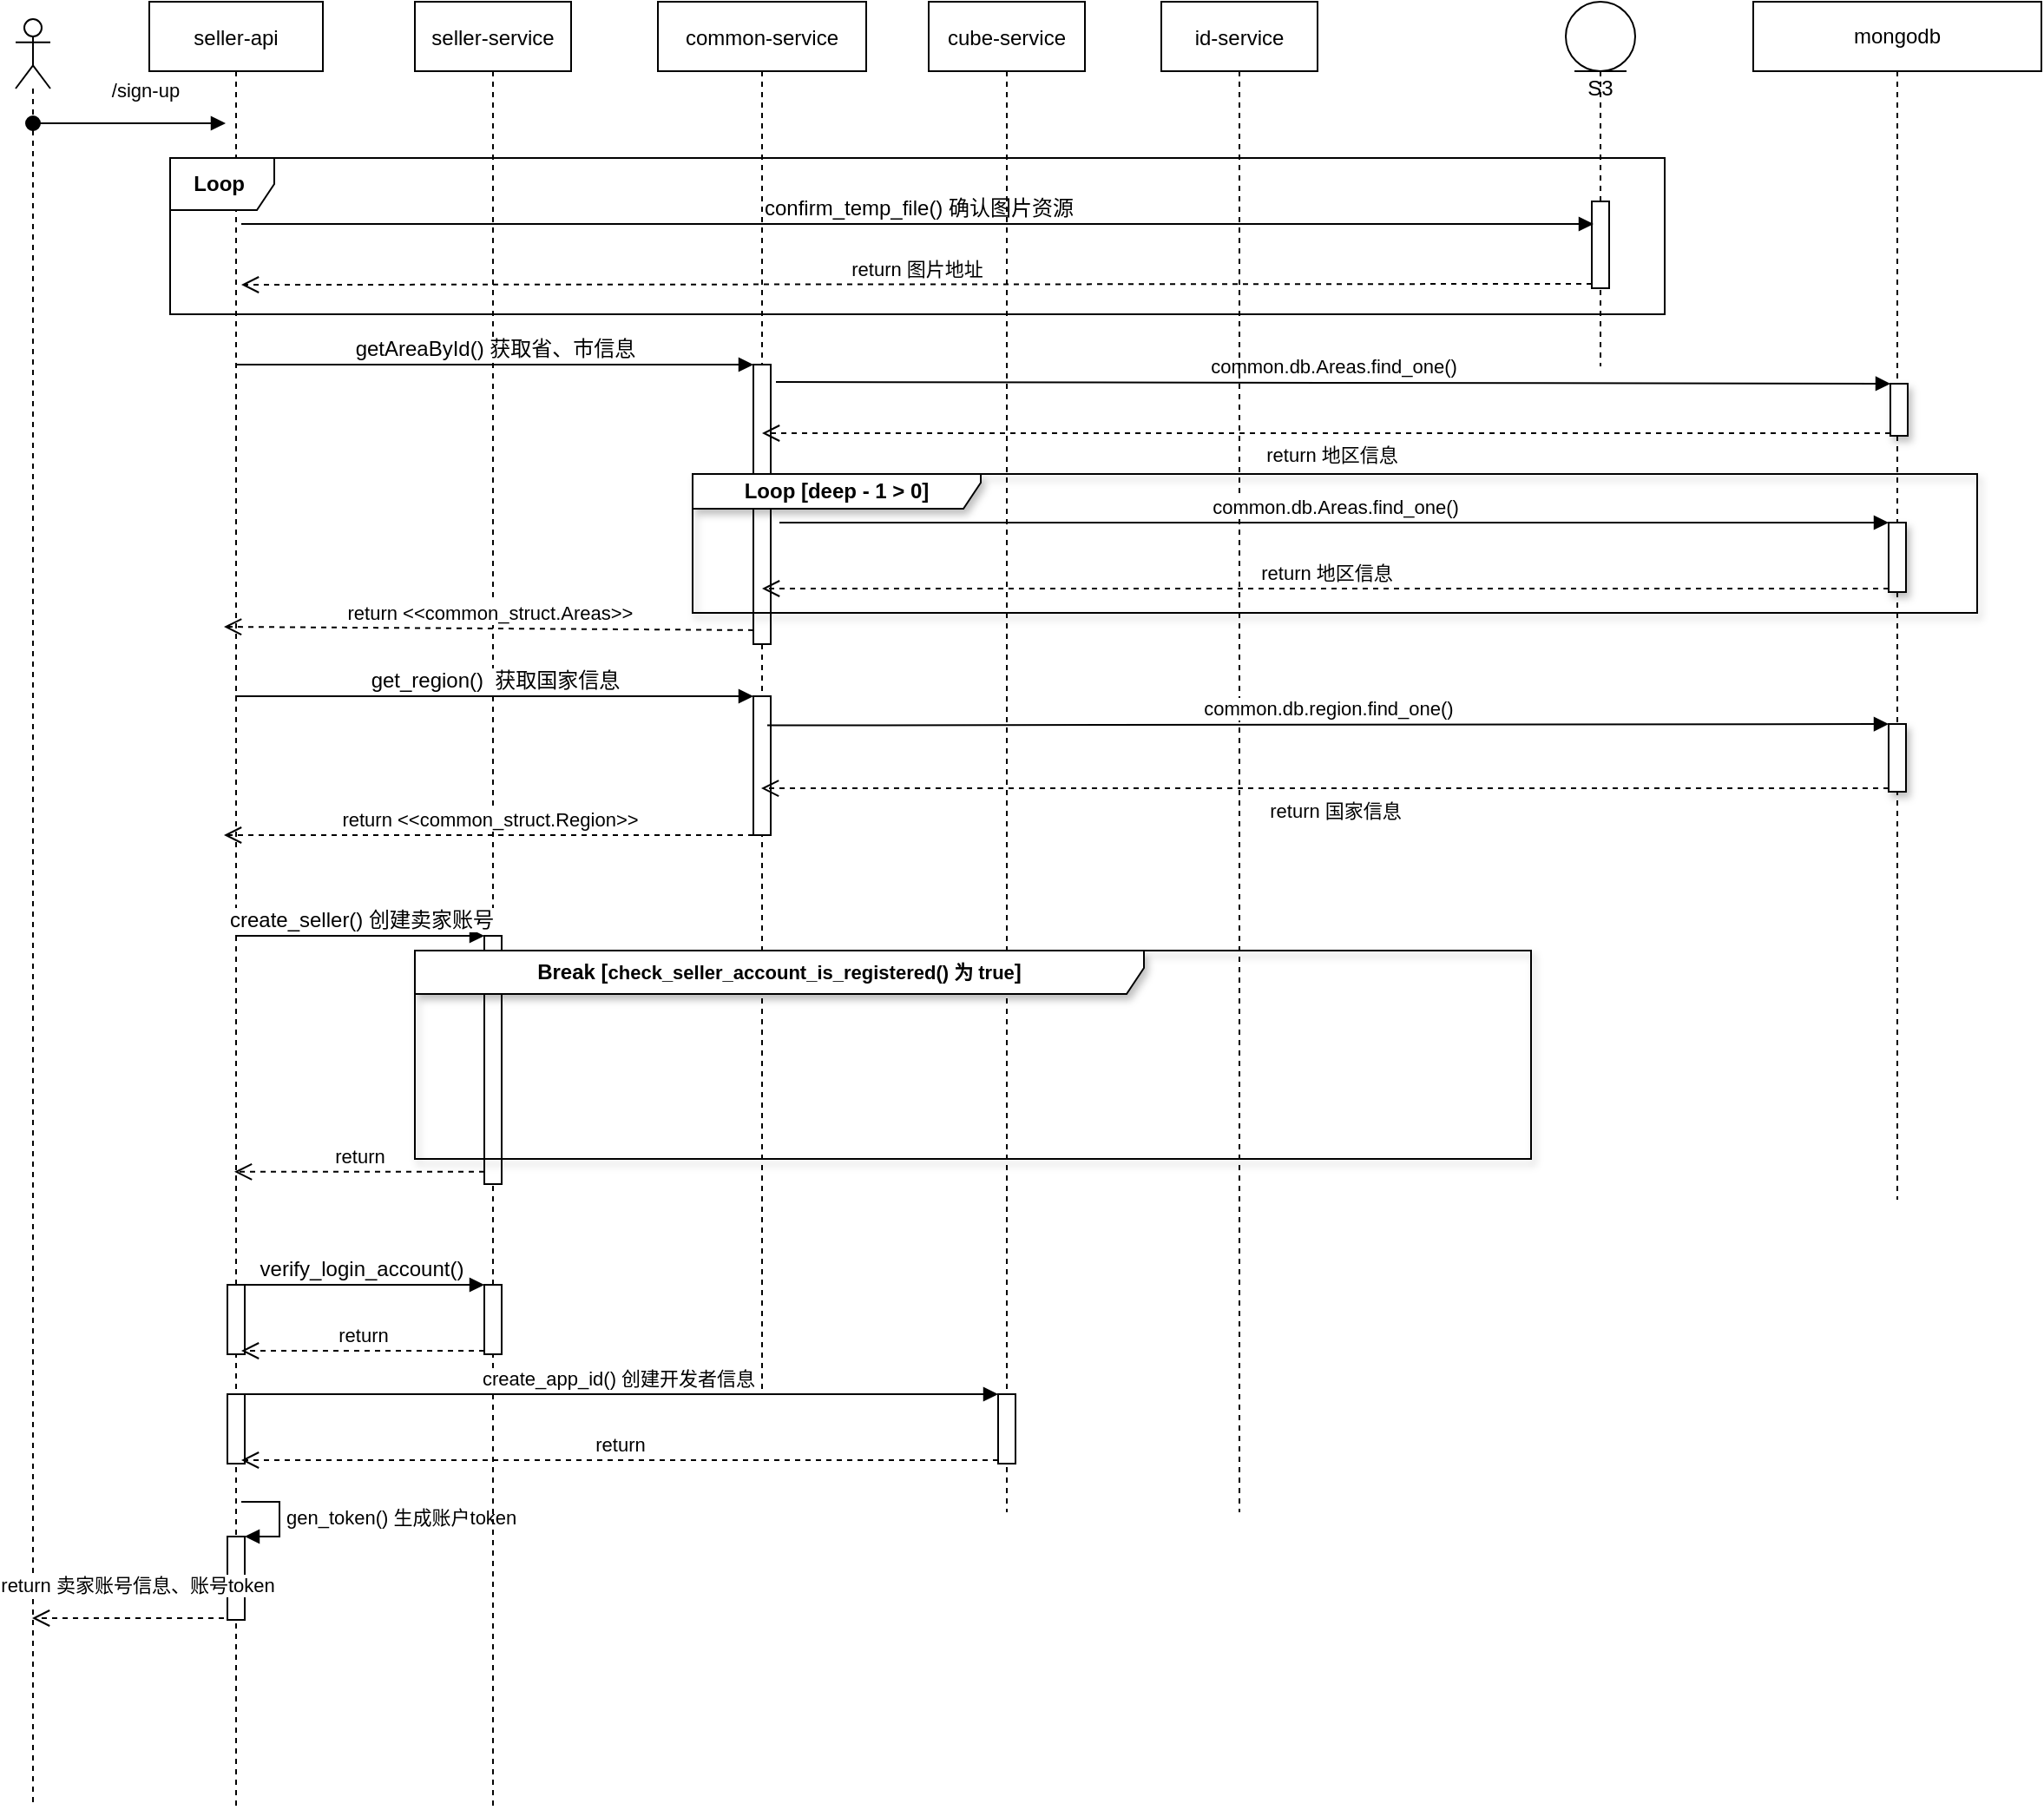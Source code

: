 <mxfile version="20.5.3" type="github">
  <diagram id="kgpKYQtTHZ0yAKxKKP6v" name="Page-1">
    <mxGraphModel dx="1422" dy="762" grid="1" gridSize="10" guides="1" tooltips="1" connect="1" arrows="1" fold="1" page="1" pageScale="1" pageWidth="1200" pageHeight="1920" math="0" shadow="0">
      <root>
        <mxCell id="0" />
        <mxCell id="1" parent="0" />
        <mxCell id="tQQ8MLweX-jRAEpyJud6-17" value="seller-api" style="shape=umlLifeline;perimeter=lifelinePerimeter;container=1;collapsible=0;recursiveResize=0;rounded=0;shadow=0;strokeWidth=1;" vertex="1" parent="1">
          <mxGeometry x="117" y="80" width="100" height="1040" as="geometry" />
        </mxCell>
        <mxCell id="tQQ8MLweX-jRAEpyJud6-19" value="/sign-up" style="verticalAlign=bottom;startArrow=oval;endArrow=block;startSize=8;shadow=0;strokeWidth=1;" edge="1" parent="tQQ8MLweX-jRAEpyJud6-17" source="tQQ8MLweX-jRAEpyJud6-33">
          <mxGeometry x="0.167" y="10" relative="1" as="geometry">
            <mxPoint x="-16" y="70" as="sourcePoint" />
            <mxPoint x="44" y="70" as="targetPoint" />
            <mxPoint as="offset" />
          </mxGeometry>
        </mxCell>
        <mxCell id="tQQ8MLweX-jRAEpyJud6-110" value="" style="html=1;points=[];perimeter=orthogonalPerimeter;" vertex="1" parent="tQQ8MLweX-jRAEpyJud6-17">
          <mxGeometry x="45" y="884" width="10" height="48" as="geometry" />
        </mxCell>
        <mxCell id="tQQ8MLweX-jRAEpyJud6-111" value="gen_token() 生成账户token" style="edgeStyle=orthogonalEdgeStyle;html=1;align=left;spacingLeft=2;endArrow=block;rounded=0;entryX=1;entryY=0;" edge="1" target="tQQ8MLweX-jRAEpyJud6-110" parent="tQQ8MLweX-jRAEpyJud6-17">
          <mxGeometry relative="1" as="geometry">
            <mxPoint x="53" y="864" as="sourcePoint" />
            <Array as="points">
              <mxPoint x="75" y="864" />
            </Array>
          </mxGeometry>
        </mxCell>
        <mxCell id="tQQ8MLweX-jRAEpyJud6-39" value="Loop&amp;nbsp;" style="shape=umlFrame;whiteSpace=wrap;html=1;fontStyle=1" vertex="1" parent="1">
          <mxGeometry x="129" y="170" width="861" height="90" as="geometry" />
        </mxCell>
        <mxCell id="tQQ8MLweX-jRAEpyJud6-21" value="seller-service" style="shape=umlLifeline;perimeter=lifelinePerimeter;container=1;collapsible=0;recursiveResize=0;rounded=0;shadow=0;strokeWidth=1;" vertex="1" parent="1">
          <mxGeometry x="270" y="80" width="90" height="1040" as="geometry" />
        </mxCell>
        <mxCell id="tQQ8MLweX-jRAEpyJud6-33" value="" style="shape=umlLifeline;participant=umlActor;perimeter=lifelinePerimeter;whiteSpace=wrap;html=1;container=1;collapsible=0;recursiveResize=0;verticalAlign=top;spacingTop=36;outlineConnect=0;" vertex="1" parent="1">
          <mxGeometry x="40" y="90" width="20" height="1030" as="geometry" />
        </mxCell>
        <mxCell id="tQQ8MLweX-jRAEpyJud6-47" value="S3" style="shape=umlLifeline;participant=umlEntity;perimeter=lifelinePerimeter;whiteSpace=wrap;html=1;container=1;collapsible=0;recursiveResize=0;verticalAlign=top;spacingTop=36;outlineConnect=0;" vertex="1" parent="1">
          <mxGeometry x="933" y="80" width="40" height="210" as="geometry" />
        </mxCell>
        <mxCell id="tQQ8MLweX-jRAEpyJud6-113" value="" style="html=1;points=[];perimeter=orthogonalPerimeter;" vertex="1" parent="tQQ8MLweX-jRAEpyJud6-47">
          <mxGeometry x="15" y="115" width="10" height="50" as="geometry" />
        </mxCell>
        <mxCell id="tQQ8MLweX-jRAEpyJud6-114" value="&lt;span style=&quot;font-size: 12px;&quot;&gt;confirm_temp_file() 确认图片资源&lt;/span&gt;" style="html=1;verticalAlign=bottom;endArrow=block;entryX=0.1;entryY=0.34;rounded=0;entryDx=0;entryDy=0;entryPerimeter=0;" edge="1" parent="tQQ8MLweX-jRAEpyJud6-47">
          <mxGeometry relative="1" as="geometry">
            <mxPoint x="-763" y="128" as="sourcePoint" />
            <mxPoint x="16" y="128" as="targetPoint" />
          </mxGeometry>
        </mxCell>
        <mxCell id="tQQ8MLweX-jRAEpyJud6-57" value="common-service" style="shape=umlLifeline;perimeter=lifelinePerimeter;container=1;collapsible=0;recursiveResize=0;rounded=0;shadow=0;strokeWidth=1;" vertex="1" parent="1">
          <mxGeometry x="410" y="80" width="120" height="800" as="geometry" />
        </mxCell>
        <mxCell id="tQQ8MLweX-jRAEpyJud6-72" value="" style="html=1;points=[];perimeter=orthogonalPerimeter;" vertex="1" parent="tQQ8MLweX-jRAEpyJud6-57">
          <mxGeometry x="55" y="209" width="10" height="161" as="geometry" />
        </mxCell>
        <mxCell id="tQQ8MLweX-jRAEpyJud6-91" value="" style="html=1;points=[];perimeter=orthogonalPerimeter;" vertex="1" parent="tQQ8MLweX-jRAEpyJud6-57">
          <mxGeometry x="55" y="400" width="10" height="80" as="geometry" />
        </mxCell>
        <mxCell id="tQQ8MLweX-jRAEpyJud6-73" value="&lt;span style=&quot;font-size: 12px;&quot;&gt;getAreaById() 获取省、市信息&lt;/span&gt;" style="html=1;verticalAlign=bottom;endArrow=block;entryX=0;entryY=0;rounded=0;" edge="1" target="tQQ8MLweX-jRAEpyJud6-72" parent="1">
          <mxGeometry relative="1" as="geometry">
            <mxPoint x="166.5" y="289" as="sourcePoint" />
          </mxGeometry>
        </mxCell>
        <mxCell id="tQQ8MLweX-jRAEpyJud6-74" value="return &amp;lt;&amp;lt;common_struct.Areas&amp;gt;&amp;gt;" style="html=1;verticalAlign=bottom;endArrow=open;dashed=1;endSize=8;exitX=0;exitY=0.95;rounded=0;" edge="1" source="tQQ8MLweX-jRAEpyJud6-72" parent="1">
          <mxGeometry relative="1" as="geometry">
            <mxPoint x="160" y="440" as="targetPoint" />
          </mxGeometry>
        </mxCell>
        <mxCell id="tQQ8MLweX-jRAEpyJud6-92" value="&lt;span style=&quot;font-size: 12px;&quot;&gt;get_region()&amp;nbsp; 获取国家信息&lt;/span&gt;" style="html=1;verticalAlign=bottom;endArrow=block;entryX=0;entryY=0;rounded=0;" edge="1" parent="1" target="tQQ8MLweX-jRAEpyJud6-91">
          <mxGeometry relative="1" as="geometry">
            <mxPoint x="166.5" y="480" as="sourcePoint" />
          </mxGeometry>
        </mxCell>
        <mxCell id="tQQ8MLweX-jRAEpyJud6-93" value="return &amp;lt;&amp;lt;common_struct.Region&amp;gt;&amp;gt;" style="html=1;verticalAlign=bottom;endArrow=open;dashed=1;endSize=8;exitX=0;exitY=0.95;rounded=0;" edge="1" parent="1">
          <mxGeometry relative="1" as="geometry">
            <mxPoint x="160" y="560" as="targetPoint" />
            <mxPoint x="465" y="560" as="sourcePoint" />
          </mxGeometry>
        </mxCell>
        <mxCell id="tQQ8MLweX-jRAEpyJud6-95" value="" style="html=1;points=[];perimeter=orthogonalPerimeter;" vertex="1" parent="1">
          <mxGeometry x="310" y="618" width="10" height="143" as="geometry" />
        </mxCell>
        <mxCell id="tQQ8MLweX-jRAEpyJud6-96" value="&lt;span style=&quot;font-size: 12px;&quot;&gt;create_seller() 创建卖家账号&lt;/span&gt;" style="html=1;verticalAlign=bottom;endArrow=block;entryX=0;entryY=0;rounded=0;" edge="1" parent="1" target="tQQ8MLweX-jRAEpyJud6-95">
          <mxGeometry relative="1" as="geometry">
            <mxPoint x="166.5" y="618" as="sourcePoint" />
          </mxGeometry>
        </mxCell>
        <mxCell id="tQQ8MLweX-jRAEpyJud6-97" value="return" style="html=1;verticalAlign=bottom;endArrow=open;dashed=1;endSize=8;exitX=0;exitY=0.95;rounded=0;entryX=0.49;entryY=0.648;entryDx=0;entryDy=0;entryPerimeter=0;" edge="1" parent="1" source="tQQ8MLweX-jRAEpyJud6-95" target="tQQ8MLweX-jRAEpyJud6-17">
          <mxGeometry relative="1" as="geometry">
            <mxPoint x="166.5" y="753.85" as="targetPoint" />
          </mxGeometry>
        </mxCell>
        <mxCell id="tQQ8MLweX-jRAEpyJud6-98" value="" style="html=1;points=[];perimeter=orthogonalPerimeter;" vertex="1" parent="1">
          <mxGeometry x="162" y="819" width="10" height="40" as="geometry" />
        </mxCell>
        <mxCell id="tQQ8MLweX-jRAEpyJud6-99" value="" style="html=1;points=[];perimeter=orthogonalPerimeter;" vertex="1" parent="1">
          <mxGeometry x="310" y="819" width="10" height="40" as="geometry" />
        </mxCell>
        <mxCell id="tQQ8MLweX-jRAEpyJud6-100" value="&lt;span style=&quot;font-size: 12px;&quot;&gt;verify_login_account()&lt;/span&gt;" style="html=1;verticalAlign=bottom;endArrow=block;entryX=0;entryY=0;rounded=0;" edge="1" parent="1" target="tQQ8MLweX-jRAEpyJud6-99">
          <mxGeometry relative="1" as="geometry">
            <mxPoint x="166.5" y="819" as="sourcePoint" />
          </mxGeometry>
        </mxCell>
        <mxCell id="tQQ8MLweX-jRAEpyJud6-101" value="return" style="html=1;verticalAlign=bottom;endArrow=open;dashed=1;endSize=8;exitX=0;exitY=0.95;rounded=0;" edge="1" parent="1" source="tQQ8MLweX-jRAEpyJud6-99">
          <mxGeometry relative="1" as="geometry">
            <mxPoint x="170" y="857" as="targetPoint" />
          </mxGeometry>
        </mxCell>
        <mxCell id="tQQ8MLweX-jRAEpyJud6-104" value="cube-service" style="shape=umlLifeline;perimeter=lifelinePerimeter;container=1;collapsible=0;recursiveResize=0;rounded=0;shadow=0;strokeWidth=1;" vertex="1" parent="1">
          <mxGeometry x="566" y="80" width="90" height="870" as="geometry" />
        </mxCell>
        <mxCell id="tQQ8MLweX-jRAEpyJud6-107" value="" style="html=1;points=[];perimeter=orthogonalPerimeter;" vertex="1" parent="tQQ8MLweX-jRAEpyJud6-104">
          <mxGeometry x="40" y="802" width="10" height="40" as="geometry" />
        </mxCell>
        <mxCell id="tQQ8MLweX-jRAEpyJud6-106" value="" style="html=1;points=[];perimeter=orthogonalPerimeter;" vertex="1" parent="1">
          <mxGeometry x="162" y="882" width="10" height="40" as="geometry" />
        </mxCell>
        <mxCell id="tQQ8MLweX-jRAEpyJud6-108" value="create_app_id() 创建开发者信息" style="html=1;verticalAlign=bottom;endArrow=block;entryX=0;entryY=0;rounded=0;" edge="1" parent="1" target="tQQ8MLweX-jRAEpyJud6-107">
          <mxGeometry relative="1" as="geometry">
            <mxPoint x="166.5" y="882" as="sourcePoint" />
          </mxGeometry>
        </mxCell>
        <mxCell id="tQQ8MLweX-jRAEpyJud6-109" value="return" style="html=1;verticalAlign=bottom;endArrow=open;dashed=1;endSize=8;exitX=0;exitY=0.95;rounded=0;" edge="1" parent="1" source="tQQ8MLweX-jRAEpyJud6-107">
          <mxGeometry relative="1" as="geometry">
            <mxPoint x="170" y="920" as="targetPoint" />
          </mxGeometry>
        </mxCell>
        <mxCell id="tQQ8MLweX-jRAEpyJud6-112" value="return 卖家账号信息、账号token" style="html=1;verticalAlign=bottom;endArrow=open;dashed=1;endSize=8;rounded=0;" edge="1" parent="1">
          <mxGeometry x="-0.095" y="-10" relative="1" as="geometry">
            <mxPoint x="160" y="1011" as="sourcePoint" />
            <mxPoint x="49.5" y="1011" as="targetPoint" />
            <mxPoint as="offset" />
          </mxGeometry>
        </mxCell>
        <mxCell id="tQQ8MLweX-jRAEpyJud6-115" value="return 图片地址" style="html=1;verticalAlign=bottom;endArrow=open;dashed=1;endSize=8;exitX=0;exitY=0.95;rounded=0;" edge="1" source="tQQ8MLweX-jRAEpyJud6-113" parent="1">
          <mxGeometry relative="1" as="geometry">
            <mxPoint x="170" y="243" as="targetPoint" />
          </mxGeometry>
        </mxCell>
        <mxCell id="tQQ8MLweX-jRAEpyJud6-117" value="mongodb" style="shape=umlLifeline;perimeter=lifelinePerimeter;whiteSpace=wrap;html=1;container=1;collapsible=0;recursiveResize=0;outlineConnect=0;rounded=0;glass=0;sketch=0;" vertex="1" parent="1">
          <mxGeometry x="1041" y="80" width="166" height="690" as="geometry" />
        </mxCell>
        <mxCell id="tQQ8MLweX-jRAEpyJud6-119" value="" style="html=1;points=[];perimeter=orthogonalPerimeter;rounded=0;shadow=1;glass=0;sketch=0;" vertex="1" parent="tQQ8MLweX-jRAEpyJud6-117">
          <mxGeometry x="79" y="220" width="10" height="30" as="geometry" />
        </mxCell>
        <mxCell id="tQQ8MLweX-jRAEpyJud6-143" value="" style="html=1;points=[];perimeter=orthogonalPerimeter;rounded=0;shadow=1;glass=0;sketch=0;" vertex="1" parent="tQQ8MLweX-jRAEpyJud6-117">
          <mxGeometry x="78" y="300" width="10" height="40" as="geometry" />
        </mxCell>
        <mxCell id="tQQ8MLweX-jRAEpyJud6-146" value="" style="html=1;points=[];perimeter=orthogonalPerimeter;rounded=0;shadow=1;glass=0;sketch=0;" vertex="1" parent="tQQ8MLweX-jRAEpyJud6-117">
          <mxGeometry x="78" y="416" width="10" height="39" as="geometry" />
        </mxCell>
        <mxCell id="tQQ8MLweX-jRAEpyJud6-122" value="&lt;b&gt;Loop [deep - 1 &amp;gt; 0]&lt;/b&gt;" style="shape=umlFrame;whiteSpace=wrap;html=1;rounded=0;shadow=1;glass=0;sketch=0;width=166;height=20;" vertex="1" parent="1">
          <mxGeometry x="430" y="352" width="740" height="80" as="geometry" />
        </mxCell>
        <mxCell id="tQQ8MLweX-jRAEpyJud6-120" value="common.db.Areas.find_one()" style="html=1;verticalAlign=bottom;endArrow=block;entryX=0;entryY=0;rounded=0;exitX=1.3;exitY=0.062;exitDx=0;exitDy=0;exitPerimeter=0;" edge="1" target="tQQ8MLweX-jRAEpyJud6-119" parent="1" source="tQQ8MLweX-jRAEpyJud6-72">
          <mxGeometry relative="1" as="geometry">
            <mxPoint x="772" y="300" as="sourcePoint" />
          </mxGeometry>
        </mxCell>
        <mxCell id="tQQ8MLweX-jRAEpyJud6-121" value="return 地区信息" style="html=1;verticalAlign=bottom;endArrow=open;dashed=1;endSize=8;exitX=0;exitY=0.95;rounded=0;" edge="1" source="tQQ8MLweX-jRAEpyJud6-119" parent="1" target="tQQ8MLweX-jRAEpyJud6-57">
          <mxGeometry x="-0.009" y="21" relative="1" as="geometry">
            <mxPoint x="772" y="376" as="targetPoint" />
            <mxPoint as="offset" />
          </mxGeometry>
        </mxCell>
        <mxCell id="tQQ8MLweX-jRAEpyJud6-133" value="&lt;b&gt;Break [&lt;span style=&quot;font-size: 11px; text-align: left; background-color: rgb(255, 255, 255);&quot;&gt;check_seller_account_is_registered() 为 true&lt;/span&gt;]&lt;/b&gt;" style="shape=umlFrame;whiteSpace=wrap;html=1;rounded=0;shadow=1;glass=0;sketch=0;width=420;height=25;" vertex="1" parent="1">
          <mxGeometry x="270" y="626.5" width="643" height="120" as="geometry" />
        </mxCell>
        <mxCell id="tQQ8MLweX-jRAEpyJud6-134" value="id-service" style="shape=umlLifeline;perimeter=lifelinePerimeter;container=1;collapsible=0;recursiveResize=0;rounded=0;shadow=0;strokeWidth=1;" vertex="1" parent="1">
          <mxGeometry x="700" y="80" width="90" height="870" as="geometry" />
        </mxCell>
        <mxCell id="tQQ8MLweX-jRAEpyJud6-144" value="common.db.Areas.find_one()" style="html=1;verticalAlign=bottom;endArrow=block;entryX=0;entryY=0;rounded=0;" edge="1" target="tQQ8MLweX-jRAEpyJud6-143" parent="1">
          <mxGeometry relative="1" as="geometry">
            <mxPoint x="480" y="380" as="sourcePoint" />
          </mxGeometry>
        </mxCell>
        <mxCell id="tQQ8MLweX-jRAEpyJud6-145" value="return 地区信息" style="html=1;verticalAlign=bottom;endArrow=open;dashed=1;endSize=8;exitX=0;exitY=0.95;rounded=0;" edge="1" source="tQQ8MLweX-jRAEpyJud6-143" parent="1">
          <mxGeometry relative="1" as="geometry">
            <mxPoint x="470" y="418" as="targetPoint" />
          </mxGeometry>
        </mxCell>
        <mxCell id="tQQ8MLweX-jRAEpyJud6-147" value="common.db.region.find_one()" style="html=1;verticalAlign=bottom;endArrow=block;entryX=0;entryY=0;rounded=0;exitX=0.525;exitY=0.521;exitDx=0;exitDy=0;exitPerimeter=0;" edge="1" target="tQQ8MLweX-jRAEpyJud6-146" parent="1" source="tQQ8MLweX-jRAEpyJud6-57">
          <mxGeometry relative="1" as="geometry">
            <mxPoint x="480" y="495" as="sourcePoint" />
          </mxGeometry>
        </mxCell>
        <mxCell id="tQQ8MLweX-jRAEpyJud6-148" value="return 国家信息" style="html=1;verticalAlign=bottom;endArrow=open;dashed=1;endSize=8;exitX=0;exitY=0.95;rounded=0;" edge="1" source="tQQ8MLweX-jRAEpyJud6-146" parent="1">
          <mxGeometry x="-0.018" y="22" relative="1" as="geometry">
            <mxPoint x="469.5" y="533.05" as="targetPoint" />
            <mxPoint as="offset" />
          </mxGeometry>
        </mxCell>
      </root>
    </mxGraphModel>
  </diagram>
</mxfile>
